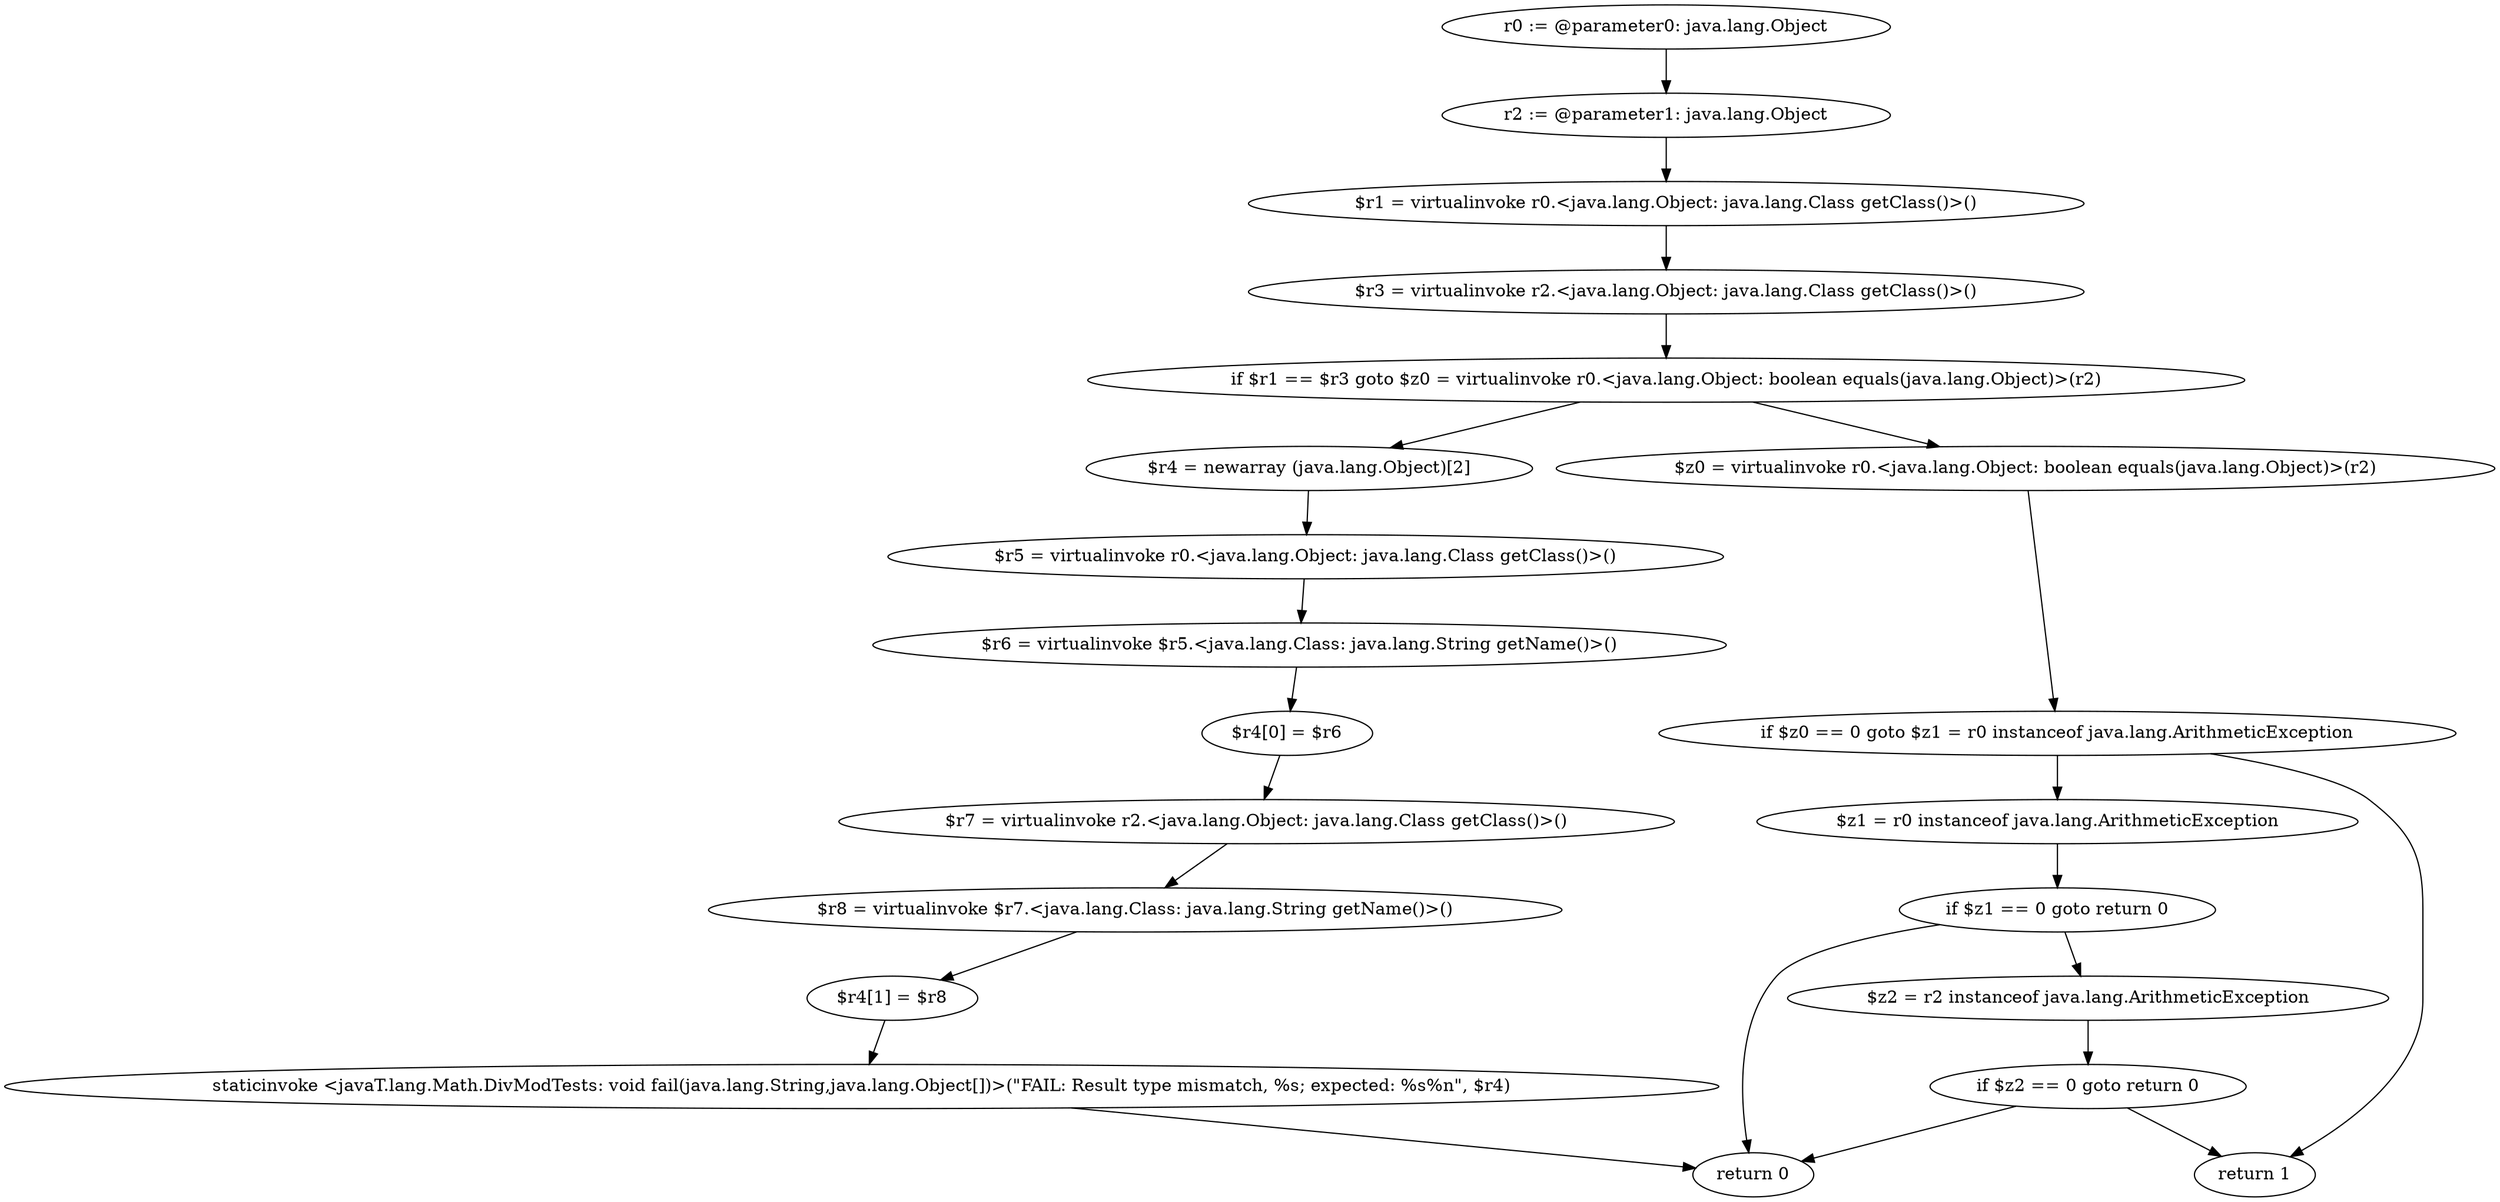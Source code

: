 digraph "unitGraph" {
    "r0 := @parameter0: java.lang.Object"
    "r2 := @parameter1: java.lang.Object"
    "$r1 = virtualinvoke r0.<java.lang.Object: java.lang.Class getClass()>()"
    "$r3 = virtualinvoke r2.<java.lang.Object: java.lang.Class getClass()>()"
    "if $r1 == $r3 goto $z0 = virtualinvoke r0.<java.lang.Object: boolean equals(java.lang.Object)>(r2)"
    "$r4 = newarray (java.lang.Object)[2]"
    "$r5 = virtualinvoke r0.<java.lang.Object: java.lang.Class getClass()>()"
    "$r6 = virtualinvoke $r5.<java.lang.Class: java.lang.String getName()>()"
    "$r4[0] = $r6"
    "$r7 = virtualinvoke r2.<java.lang.Object: java.lang.Class getClass()>()"
    "$r8 = virtualinvoke $r7.<java.lang.Class: java.lang.String getName()>()"
    "$r4[1] = $r8"
    "staticinvoke <javaT.lang.Math.DivModTests: void fail(java.lang.String,java.lang.Object[])>(\"FAIL: Result type mismatch, %s; expected: %s%n\", $r4)"
    "return 0"
    "$z0 = virtualinvoke r0.<java.lang.Object: boolean equals(java.lang.Object)>(r2)"
    "if $z0 == 0 goto $z1 = r0 instanceof java.lang.ArithmeticException"
    "return 1"
    "$z1 = r0 instanceof java.lang.ArithmeticException"
    "if $z1 == 0 goto return 0"
    "$z2 = r2 instanceof java.lang.ArithmeticException"
    "if $z2 == 0 goto return 0"
    "r0 := @parameter0: java.lang.Object"->"r2 := @parameter1: java.lang.Object";
    "r2 := @parameter1: java.lang.Object"->"$r1 = virtualinvoke r0.<java.lang.Object: java.lang.Class getClass()>()";
    "$r1 = virtualinvoke r0.<java.lang.Object: java.lang.Class getClass()>()"->"$r3 = virtualinvoke r2.<java.lang.Object: java.lang.Class getClass()>()";
    "$r3 = virtualinvoke r2.<java.lang.Object: java.lang.Class getClass()>()"->"if $r1 == $r3 goto $z0 = virtualinvoke r0.<java.lang.Object: boolean equals(java.lang.Object)>(r2)";
    "if $r1 == $r3 goto $z0 = virtualinvoke r0.<java.lang.Object: boolean equals(java.lang.Object)>(r2)"->"$r4 = newarray (java.lang.Object)[2]";
    "if $r1 == $r3 goto $z0 = virtualinvoke r0.<java.lang.Object: boolean equals(java.lang.Object)>(r2)"->"$z0 = virtualinvoke r0.<java.lang.Object: boolean equals(java.lang.Object)>(r2)";
    "$r4 = newarray (java.lang.Object)[2]"->"$r5 = virtualinvoke r0.<java.lang.Object: java.lang.Class getClass()>()";
    "$r5 = virtualinvoke r0.<java.lang.Object: java.lang.Class getClass()>()"->"$r6 = virtualinvoke $r5.<java.lang.Class: java.lang.String getName()>()";
    "$r6 = virtualinvoke $r5.<java.lang.Class: java.lang.String getName()>()"->"$r4[0] = $r6";
    "$r4[0] = $r6"->"$r7 = virtualinvoke r2.<java.lang.Object: java.lang.Class getClass()>()";
    "$r7 = virtualinvoke r2.<java.lang.Object: java.lang.Class getClass()>()"->"$r8 = virtualinvoke $r7.<java.lang.Class: java.lang.String getName()>()";
    "$r8 = virtualinvoke $r7.<java.lang.Class: java.lang.String getName()>()"->"$r4[1] = $r8";
    "$r4[1] = $r8"->"staticinvoke <javaT.lang.Math.DivModTests: void fail(java.lang.String,java.lang.Object[])>(\"FAIL: Result type mismatch, %s; expected: %s%n\", $r4)";
    "staticinvoke <javaT.lang.Math.DivModTests: void fail(java.lang.String,java.lang.Object[])>(\"FAIL: Result type mismatch, %s; expected: %s%n\", $r4)"->"return 0";
    "$z0 = virtualinvoke r0.<java.lang.Object: boolean equals(java.lang.Object)>(r2)"->"if $z0 == 0 goto $z1 = r0 instanceof java.lang.ArithmeticException";
    "if $z0 == 0 goto $z1 = r0 instanceof java.lang.ArithmeticException"->"return 1";
    "if $z0 == 0 goto $z1 = r0 instanceof java.lang.ArithmeticException"->"$z1 = r0 instanceof java.lang.ArithmeticException";
    "$z1 = r0 instanceof java.lang.ArithmeticException"->"if $z1 == 0 goto return 0";
    "if $z1 == 0 goto return 0"->"$z2 = r2 instanceof java.lang.ArithmeticException";
    "if $z1 == 0 goto return 0"->"return 0";
    "$z2 = r2 instanceof java.lang.ArithmeticException"->"if $z2 == 0 goto return 0";
    "if $z2 == 0 goto return 0"->"return 1";
    "if $z2 == 0 goto return 0"->"return 0";
}
